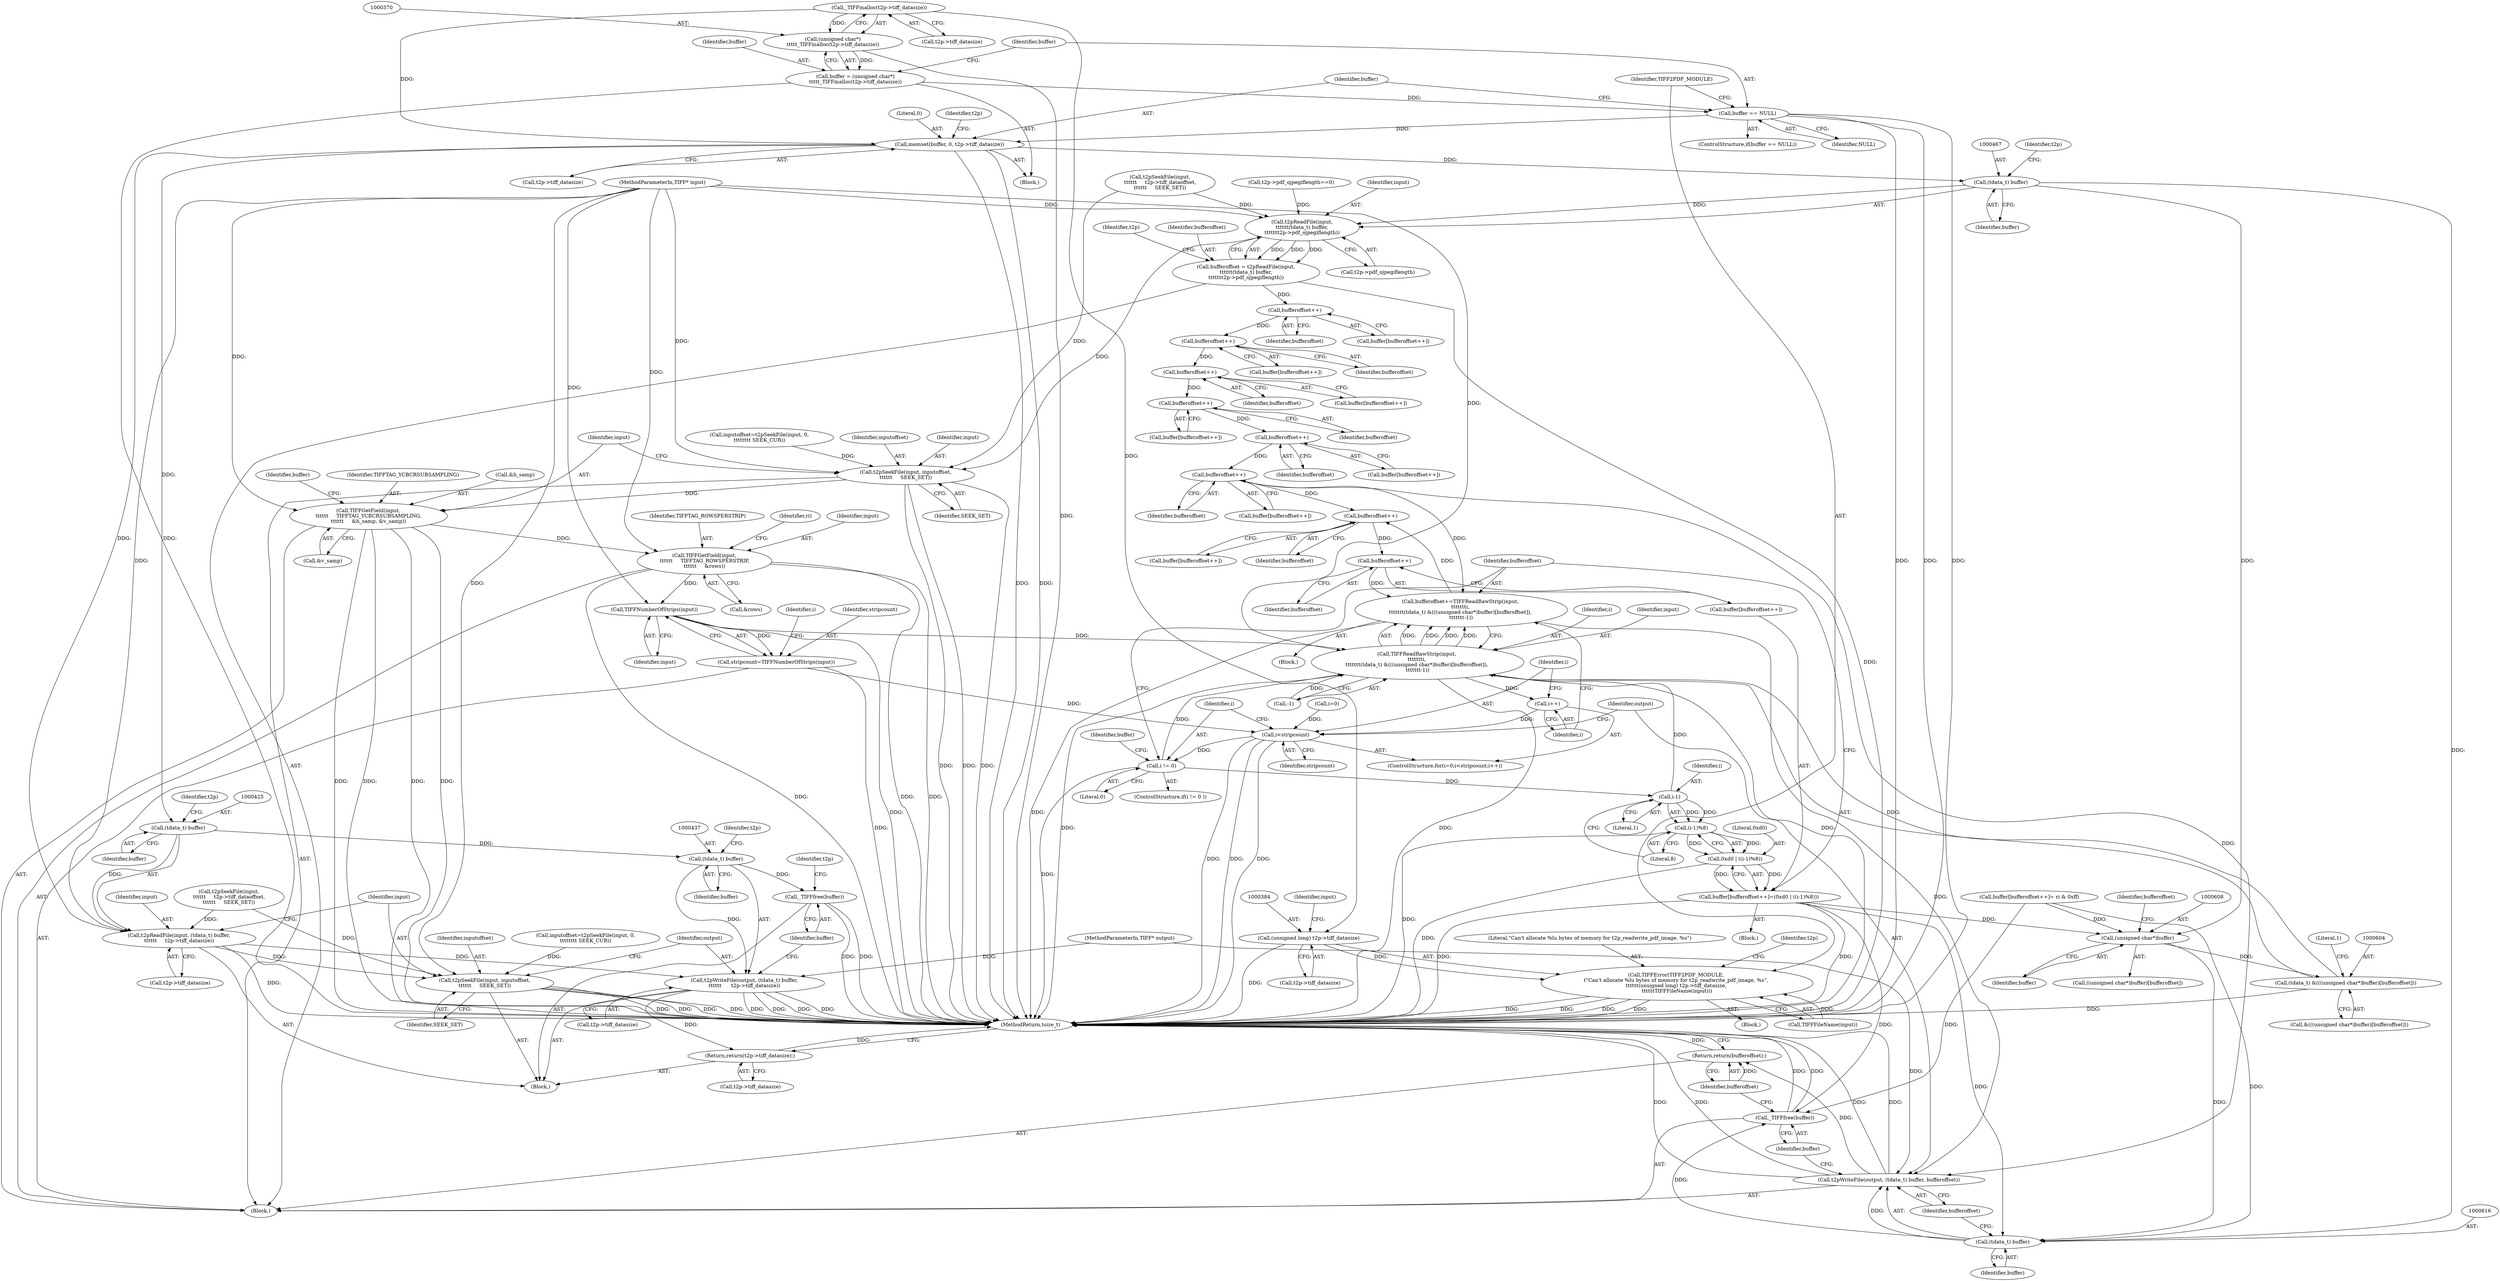 digraph "0_libtiff_83a4b92815ea04969d494416eaae3d4c6b338e4a#diff-c8b4b355f9b5c06d585b23138e1c185f_4@API" {
"1000371" [label="(Call,_TIFFmalloc(t2p->tiff_datasize))"];
"1000369" [label="(Call,(unsigned char*)\n\t\t\t\t\t_TIFFmalloc(t2p->tiff_datasize))"];
"1000367" [label="(Call,buffer = (unsigned char*)\n\t\t\t\t\t_TIFFmalloc(t2p->tiff_datasize))"];
"1000376" [label="(Call,buffer == NULL)"];
"1000397" [label="(Call,memset(buffer, 0, t2p->tiff_datasize))"];
"1000424" [label="(Call,(tdata_t) buffer)"];
"1000422" [label="(Call,t2pReadFile(input, (tdata_t) buffer,\n\t\t\t\t\t\t     t2p->tiff_datasize))"];
"1000430" [label="(Call,t2pSeekFile(input, inputoffset,\n\t\t\t\t\t\t     SEEK_SET))"];
"1000434" [label="(Call,t2pWriteFile(output, (tdata_t) buffer,\n\t\t\t\t\t\t      t2p->tiff_datasize))"];
"1000444" [label="(Return,return(t2p->tiff_datasize);)"];
"1000436" [label="(Call,(tdata_t) buffer)"];
"1000442" [label="(Call,_TIFFfree(buffer))"];
"1000466" [label="(Call,(tdata_t) buffer)"];
"1000464" [label="(Call,t2pReadFile(input,\n\t\t\t\t\t\t(tdata_t) buffer,\n\t\t\t\t\t\tt2p->pdf_ojpegiflength))"];
"1000462" [label="(Call,bufferoffset = t2pReadFile(input,\n\t\t\t\t\t\t(tdata_t) buffer,\n\t\t\t\t\t\tt2p->pdf_ojpegiflength))"];
"1000491" [label="(Call,bufferoffset++)"];
"1000497" [label="(Call,bufferoffset++)"];
"1000503" [label="(Call,bufferoffset++)"];
"1000509" [label="(Call,bufferoffset++)"];
"1000546" [label="(Call,bufferoffset++)"];
"1000556" [label="(Call,bufferoffset++)"];
"1000583" [label="(Call,bufferoffset++)"];
"1000589" [label="(Call,bufferoffset++)"];
"1000598" [label="(Call,bufferoffset+=TIFFReadRawStrip(input, \n\t\t\t\t\t\t\ti, \n\t\t\t\t\t\t\t(tdata_t) &(((unsigned char*)buffer)[bufferoffset]), \n\t\t\t\t\t\t\t-1))"];
"1000613" [label="(Call,t2pWriteFile(output, (tdata_t) buffer, bufferoffset))"];
"1000621" [label="(Return,return(bufferoffset);)"];
"1000477" [label="(Call,t2pSeekFile(input, inputoffset,\n\t\t\t\t\t\t     SEEK_SET))"];
"1000481" [label="(Call,TIFFGetField(input,\n\t\t\t\t\t\t     TIFFTAG_YCBCRSUBSAMPLING,\n\t\t\t\t\t\t     &h_samp, &v_samp))"];
"1000529" [label="(Call,TIFFGetField(input,\n\t\t\t\t\t\t     TIFFTAG_ROWSPERSTRIP,\n\t\t\t\t\t\t     &rows))"];
"1000563" [label="(Call,TIFFNumberOfStrips(input))"];
"1000561" [label="(Call,stripcount=TIFFNumberOfStrips(input))"];
"1000569" [label="(Call,i<stripcount)"];
"1000576" [label="(Call,i != 0)"];
"1000594" [label="(Call,i-1)"];
"1000593" [label="(Call,(i-1)%8)"];
"1000591" [label="(Call,0xd0 | ((i-1)%8))"];
"1000586" [label="(Call,buffer[bufferoffset++]=(0xd0 | ((i-1)%8)))"];
"1000607" [label="(Call,(unsigned char*)buffer)"];
"1000603" [label="(Call,(tdata_t) &(((unsigned char*)buffer)[bufferoffset]))"];
"1000600" [label="(Call,TIFFReadRawStrip(input, \n\t\t\t\t\t\t\ti, \n\t\t\t\t\t\t\t(tdata_t) &(((unsigned char*)buffer)[bufferoffset]), \n\t\t\t\t\t\t\t-1))"];
"1000572" [label="(Call,i++)"];
"1000615" [label="(Call,(tdata_t) buffer)"];
"1000619" [label="(Call,_TIFFfree(buffer))"];
"1000383" [label="(Call,(unsigned long) t2p->tiff_datasize)"];
"1000380" [label="(Call,TIFFError(TIFF2PDF_MODULE, \n\t\"Can't allocate %lu bytes of memory for t2p_readwrite_pdf_image, %s\", \n\t\t\t\t\t\t(unsigned long) t2p->tiff_datasize, \n\t\t\t\t\t\tTIFFFileName(input)))"];
"1000561" [label="(Call,stripcount=TIFFNumberOfStrips(input))"];
"1000482" [label="(Identifier,input)"];
"1000382" [label="(Literal,\"Can't allocate %lu bytes of memory for t2p_readwrite_pdf_image, %s\")"];
"1000477" [label="(Call,t2pSeekFile(input, inputoffset,\n\t\t\t\t\t\t     SEEK_SET))"];
"1000509" [label="(Call,bufferoffset++)"];
"1000464" [label="(Call,t2pReadFile(input,\n\t\t\t\t\t\t(tdata_t) buffer,\n\t\t\t\t\t\tt2p->pdf_ojpegiflength))"];
"1000469" [label="(Call,t2p->pdf_ojpegiflength)"];
"1000547" [label="(Identifier,bufferoffset)"];
"1000371" [label="(Call,_TIFFmalloc(t2p->tiff_datasize))"];
"1000375" [label="(ControlStructure,if(buffer == NULL))"];
"1000595" [label="(Identifier,i)"];
"1000449" [label="(Block,)"];
"1000590" [label="(Identifier,bufferoffset)"];
"1000622" [label="(Identifier,bufferoffset)"];
"1000582" [label="(Identifier,buffer)"];
"1000376" [label="(Call,buffer == NULL)"];
"1000573" [label="(Identifier,i)"];
"1000495" [label="(Call,buffer[bufferoffset++])"];
"1000383" [label="(Call,(unsigned long) t2p->tiff_datasize)"];
"1000577" [label="(Identifier,i)"];
"1000377" [label="(Identifier,buffer)"];
"1000470" [label="(Identifier,t2p)"];
"1000492" [label="(Identifier,bufferoffset)"];
"1000532" [label="(Call,&rows)"];
"1000586" [label="(Call,buffer[bufferoffset++]=(0xd0 | ((i-1)%8)))"];
"1000594" [label="(Call,i-1)"];
"1000601" [label="(Identifier,input)"];
"1000444" [label="(Return,return(t2p->tiff_datasize);)"];
"1000491" [label="(Call,bufferoffset++)"];
"1000436" [label="(Call,(tdata_t) buffer)"];
"1000614" [label="(Identifier,output)"];
"1000615" [label="(Call,(tdata_t) buffer)"];
"1000433" [label="(Identifier,SEEK_SET)"];
"1000591" [label="(Call,0xd0 | ((i-1)%8))"];
"1000466" [label="(Call,(tdata_t) buffer)"];
"1000479" [label="(Identifier,inputoffset)"];
"1000605" [label="(Call,&(((unsigned char*)buffer)[bufferoffset]))"];
"1000504" [label="(Identifier,bufferoffset)"];
"1000530" [label="(Identifier,input)"];
"1000620" [label="(Identifier,buffer)"];
"1000611" [label="(Call,-1)"];
"1000583" [label="(Call,bufferoffset++)"];
"1000435" [label="(Identifier,output)"];
"1000587" [label="(Call,buffer[bufferoffset++])"];
"1000478" [label="(Identifier,input)"];
"1000498" [label="(Identifier,bufferoffset)"];
"1000565" [label="(ControlStructure,for(i=0;i<stripcount;i++))"];
"1000569" [label="(Call,i<stripcount)"];
"1000597" [label="(Literal,8)"];
"1000603" [label="(Call,(tdata_t) &(((unsigned char*)buffer)[bufferoffset]))"];
"1000422" [label="(Call,t2pReadFile(input, (tdata_t) buffer,\n\t\t\t\t\t\t     t2p->tiff_datasize))"];
"1000428" [label="(Identifier,t2p)"];
"1000432" [label="(Identifier,inputoffset)"];
"1000531" [label="(Identifier,TIFFTAG_ROWSPERSTRIP)"];
"1000483" [label="(Identifier,TIFFTAG_YCBCRSUBSAMPLING)"];
"1000434" [label="(Call,t2pWriteFile(output, (tdata_t) buffer,\n\t\t\t\t\t\t      t2p->tiff_datasize))"];
"1000389" [label="(Identifier,input)"];
"1000581" [label="(Call,buffer[bufferoffset++])"];
"1000575" [label="(ControlStructure,if(i != 0 ))"];
"1000450" [label="(Call,inputoffset=t2pSeekFile(input, 0,\n\t\t\t\t\t\t\t\t SEEK_CUR))"];
"1000366" [label="(Block,)"];
"1000546" [label="(Call,bufferoffset++)"];
"1000607" [label="(Call,(unsigned char*)buffer)"];
"1000481" [label="(Call,TIFFGetField(input,\n\t\t\t\t\t\t     TIFFTAG_YCBCRSUBSAMPLING,\n\t\t\t\t\t\t     &h_samp, &v_samp))"];
"1000618" [label="(Identifier,bufferoffset)"];
"1000535" [label="(Identifier,ri)"];
"1000617" [label="(Identifier,buffer)"];
"1000593" [label="(Call,(i-1)%8)"];
"1000613" [label="(Call,t2pWriteFile(output, (tdata_t) buffer, bufferoffset))"];
"1000589" [label="(Call,bufferoffset++)"];
"1000430" [label="(Call,t2pSeekFile(input, inputoffset,\n\t\t\t\t\t\t     SEEK_SET))"];
"1001945" [label="(MethodReturn,tsize_t)"];
"1000474" [label="(Identifier,t2p)"];
"1000438" [label="(Identifier,buffer)"];
"1000105" [label="(MethodParameterIn,TIFF* input)"];
"1000446" [label="(Identifier,t2p)"];
"1000497" [label="(Call,bufferoffset++)"];
"1000571" [label="(Identifier,stripcount)"];
"1000385" [label="(Call,t2p->tiff_datasize)"];
"1000529" [label="(Call,TIFFGetField(input,\n\t\t\t\t\t\t     TIFFTAG_ROWSPERSTRIP,\n\t\t\t\t\t\t     &rows))"];
"1000463" [label="(Identifier,bufferoffset)"];
"1000439" [label="(Call,t2p->tiff_datasize)"];
"1000443" [label="(Identifier,buffer)"];
"1000507" [label="(Call,buffer[bufferoffset++])"];
"1000368" [label="(Identifier,buffer)"];
"1000106" [label="(MethodParameterIn,TIFF* output)"];
"1000486" [label="(Call,&v_samp)"];
"1000392" [label="(Identifier,t2p)"];
"1000579" [label="(Block,)"];
"1000599" [label="(Identifier,bufferoffset)"];
"1000380" [label="(Call,TIFFError(TIFF2PDF_MODULE, \n\t\"Can't allocate %lu bytes of memory for t2p_readwrite_pdf_image, %s\", \n\t\t\t\t\t\t(unsigned long) t2p->tiff_datasize, \n\t\t\t\t\t\tTIFFFileName(input)))"];
"1000564" [label="(Identifier,input)"];
"1000426" [label="(Identifier,buffer)"];
"1000578" [label="(Literal,0)"];
"1000570" [label="(Identifier,i)"];
"1000431" [label="(Identifier,input)"];
"1000379" [label="(Block,)"];
"1000406" [label="(Identifier,t2p)"];
"1000510" [label="(Identifier,bufferoffset)"];
"1000489" [label="(Call,buffer[bufferoffset++])"];
"1000400" [label="(Call,t2p->tiff_datasize)"];
"1000442" [label="(Call,_TIFFfree(buffer))"];
"1000501" [label="(Call,buffer[bufferoffset++])"];
"1000576" [label="(Call,i != 0)"];
"1000609" [label="(Identifier,buffer)"];
"1000574" [label="(Block,)"];
"1000423" [label="(Identifier,input)"];
"1000397" [label="(Call,memset(buffer, 0, t2p->tiff_datasize))"];
"1000462" [label="(Call,bufferoffset = t2pReadFile(input,\n\t\t\t\t\t\t(tdata_t) buffer,\n\t\t\t\t\t\tt2p->pdf_ojpegiflength))"];
"1000584" [label="(Identifier,bufferoffset)"];
"1000468" [label="(Identifier,buffer)"];
"1000399" [label="(Literal,0)"];
"1000619" [label="(Call,_TIFFfree(buffer))"];
"1000503" [label="(Call,bufferoffset++)"];
"1000556" [label="(Call,bufferoffset++)"];
"1000456" [label="(Call,t2pSeekFile(input,\n\t\t\t\t\t\t     t2p->tiff_dataoffset,\n\t\t\t\t\t\t     SEEK_SET))"];
"1000563" [label="(Call,TIFFNumberOfStrips(input))"];
"1000600" [label="(Call,TIFFReadRawStrip(input, \n\t\t\t\t\t\t\ti, \n\t\t\t\t\t\t\t(tdata_t) &(((unsigned char*)buffer)[bufferoffset]), \n\t\t\t\t\t\t\t-1))"];
"1000410" [label="(Call,inputoffset=t2pSeekFile(input, 0,\n\t\t\t\t\t\t\t\t SEEK_CUR))"];
"1000465" [label="(Identifier,input)"];
"1000602" [label="(Identifier,i)"];
"1000557" [label="(Identifier,bufferoffset)"];
"1000554" [label="(Call,buffer[bufferoffset++])"];
"1000369" [label="(Call,(unsigned char*)\n\t\t\t\t\t_TIFFmalloc(t2p->tiff_datasize))"];
"1000440" [label="(Identifier,t2p)"];
"1000480" [label="(Identifier,SEEK_SET)"];
"1000424" [label="(Call,(tdata_t) buffer)"];
"1000427" [label="(Call,t2p->tiff_datasize)"];
"1000553" [label="(Call,buffer[bufferoffset++]= ri & 0xff)"];
"1000398" [label="(Identifier,buffer)"];
"1000388" [label="(Call,TIFFFileName(input))"];
"1000621" [label="(Return,return(bufferoffset);)"];
"1000562" [label="(Identifier,stripcount)"];
"1000367" [label="(Call,buffer = (unsigned char*)\n\t\t\t\t\t_TIFFmalloc(t2p->tiff_datasize))"];
"1000610" [label="(Identifier,bufferoffset)"];
"1000566" [label="(Call,i=0)"];
"1000598" [label="(Call,bufferoffset+=TIFFReadRawStrip(input, \n\t\t\t\t\t\t\ti, \n\t\t\t\t\t\t\t(tdata_t) &(((unsigned char*)buffer)[bufferoffset]), \n\t\t\t\t\t\t\t-1))"];
"1000544" [label="(Call,buffer[bufferoffset++])"];
"1000592" [label="(Literal,0xd0)"];
"1000606" [label="(Call,((unsigned char*)buffer)[bufferoffset])"];
"1000378" [label="(Identifier,NULL)"];
"1000596" [label="(Literal,1)"];
"1000372" [label="(Call,t2p->tiff_datasize)"];
"1000445" [label="(Call,t2p->tiff_datasize)"];
"1000381" [label="(Identifier,TIFF2PDF_MODULE)"];
"1000404" [label="(Call,t2p->pdf_ojpegiflength==0)"];
"1000612" [label="(Literal,1)"];
"1000484" [label="(Call,&h_samp)"];
"1000567" [label="(Identifier,i)"];
"1000416" [label="(Call,t2pSeekFile(input,\n\t\t\t\t\t\t     t2p->tiff_dataoffset,\n\t\t\t\t\t\t     SEEK_SET))"];
"1000572" [label="(Call,i++)"];
"1000409" [label="(Block,)"];
"1000490" [label="(Identifier,buffer)"];
"1000371" -> "1000369"  [label="AST: "];
"1000371" -> "1000372"  [label="CFG: "];
"1000372" -> "1000371"  [label="AST: "];
"1000369" -> "1000371"  [label="CFG: "];
"1000371" -> "1000369"  [label="DDG: "];
"1000371" -> "1000383"  [label="DDG: "];
"1000371" -> "1000397"  [label="DDG: "];
"1000369" -> "1000367"  [label="AST: "];
"1000370" -> "1000369"  [label="AST: "];
"1000367" -> "1000369"  [label="CFG: "];
"1000369" -> "1001945"  [label="DDG: "];
"1000369" -> "1000367"  [label="DDG: "];
"1000367" -> "1000366"  [label="AST: "];
"1000368" -> "1000367"  [label="AST: "];
"1000377" -> "1000367"  [label="CFG: "];
"1000367" -> "1001945"  [label="DDG: "];
"1000367" -> "1000376"  [label="DDG: "];
"1000376" -> "1000375"  [label="AST: "];
"1000376" -> "1000378"  [label="CFG: "];
"1000377" -> "1000376"  [label="AST: "];
"1000378" -> "1000376"  [label="AST: "];
"1000381" -> "1000376"  [label="CFG: "];
"1000398" -> "1000376"  [label="CFG: "];
"1000376" -> "1001945"  [label="DDG: "];
"1000376" -> "1001945"  [label="DDG: "];
"1000376" -> "1001945"  [label="DDG: "];
"1000376" -> "1000397"  [label="DDG: "];
"1000397" -> "1000366"  [label="AST: "];
"1000397" -> "1000400"  [label="CFG: "];
"1000398" -> "1000397"  [label="AST: "];
"1000399" -> "1000397"  [label="AST: "];
"1000400" -> "1000397"  [label="AST: "];
"1000406" -> "1000397"  [label="CFG: "];
"1000397" -> "1001945"  [label="DDG: "];
"1000397" -> "1001945"  [label="DDG: "];
"1000397" -> "1000424"  [label="DDG: "];
"1000397" -> "1000422"  [label="DDG: "];
"1000397" -> "1000466"  [label="DDG: "];
"1000424" -> "1000422"  [label="AST: "];
"1000424" -> "1000426"  [label="CFG: "];
"1000425" -> "1000424"  [label="AST: "];
"1000426" -> "1000424"  [label="AST: "];
"1000428" -> "1000424"  [label="CFG: "];
"1000424" -> "1000422"  [label="DDG: "];
"1000424" -> "1000436"  [label="DDG: "];
"1000422" -> "1000409"  [label="AST: "];
"1000422" -> "1000427"  [label="CFG: "];
"1000423" -> "1000422"  [label="AST: "];
"1000427" -> "1000422"  [label="AST: "];
"1000431" -> "1000422"  [label="CFG: "];
"1000422" -> "1001945"  [label="DDG: "];
"1000416" -> "1000422"  [label="DDG: "];
"1000105" -> "1000422"  [label="DDG: "];
"1000422" -> "1000430"  [label="DDG: "];
"1000422" -> "1000434"  [label="DDG: "];
"1000430" -> "1000409"  [label="AST: "];
"1000430" -> "1000433"  [label="CFG: "];
"1000431" -> "1000430"  [label="AST: "];
"1000432" -> "1000430"  [label="AST: "];
"1000433" -> "1000430"  [label="AST: "];
"1000435" -> "1000430"  [label="CFG: "];
"1000430" -> "1001945"  [label="DDG: "];
"1000430" -> "1001945"  [label="DDG: "];
"1000430" -> "1001945"  [label="DDG: "];
"1000430" -> "1001945"  [label="DDG: "];
"1000105" -> "1000430"  [label="DDG: "];
"1000410" -> "1000430"  [label="DDG: "];
"1000416" -> "1000430"  [label="DDG: "];
"1000434" -> "1000409"  [label="AST: "];
"1000434" -> "1000439"  [label="CFG: "];
"1000435" -> "1000434"  [label="AST: "];
"1000436" -> "1000434"  [label="AST: "];
"1000439" -> "1000434"  [label="AST: "];
"1000443" -> "1000434"  [label="CFG: "];
"1000434" -> "1001945"  [label="DDG: "];
"1000434" -> "1001945"  [label="DDG: "];
"1000434" -> "1001945"  [label="DDG: "];
"1000434" -> "1001945"  [label="DDG: "];
"1000106" -> "1000434"  [label="DDG: "];
"1000436" -> "1000434"  [label="DDG: "];
"1000434" -> "1000444"  [label="DDG: "];
"1000444" -> "1000409"  [label="AST: "];
"1000444" -> "1000445"  [label="CFG: "];
"1000445" -> "1000444"  [label="AST: "];
"1001945" -> "1000444"  [label="CFG: "];
"1000444" -> "1001945"  [label="DDG: "];
"1000436" -> "1000438"  [label="CFG: "];
"1000437" -> "1000436"  [label="AST: "];
"1000438" -> "1000436"  [label="AST: "];
"1000440" -> "1000436"  [label="CFG: "];
"1000436" -> "1000442"  [label="DDG: "];
"1000442" -> "1000409"  [label="AST: "];
"1000442" -> "1000443"  [label="CFG: "];
"1000443" -> "1000442"  [label="AST: "];
"1000446" -> "1000442"  [label="CFG: "];
"1000442" -> "1001945"  [label="DDG: "];
"1000442" -> "1001945"  [label="DDG: "];
"1000466" -> "1000464"  [label="AST: "];
"1000466" -> "1000468"  [label="CFG: "];
"1000467" -> "1000466"  [label="AST: "];
"1000468" -> "1000466"  [label="AST: "];
"1000470" -> "1000466"  [label="CFG: "];
"1000466" -> "1000464"  [label="DDG: "];
"1000466" -> "1000607"  [label="DDG: "];
"1000466" -> "1000615"  [label="DDG: "];
"1000464" -> "1000462"  [label="AST: "];
"1000464" -> "1000469"  [label="CFG: "];
"1000465" -> "1000464"  [label="AST: "];
"1000469" -> "1000464"  [label="AST: "];
"1000462" -> "1000464"  [label="CFG: "];
"1000464" -> "1000462"  [label="DDG: "];
"1000464" -> "1000462"  [label="DDG: "];
"1000464" -> "1000462"  [label="DDG: "];
"1000456" -> "1000464"  [label="DDG: "];
"1000105" -> "1000464"  [label="DDG: "];
"1000404" -> "1000464"  [label="DDG: "];
"1000464" -> "1000477"  [label="DDG: "];
"1000462" -> "1000449"  [label="AST: "];
"1000463" -> "1000462"  [label="AST: "];
"1000474" -> "1000462"  [label="CFG: "];
"1000462" -> "1001945"  [label="DDG: "];
"1000462" -> "1000491"  [label="DDG: "];
"1000491" -> "1000489"  [label="AST: "];
"1000491" -> "1000492"  [label="CFG: "];
"1000492" -> "1000491"  [label="AST: "];
"1000489" -> "1000491"  [label="CFG: "];
"1000491" -> "1000497"  [label="DDG: "];
"1000497" -> "1000495"  [label="AST: "];
"1000497" -> "1000498"  [label="CFG: "];
"1000498" -> "1000497"  [label="AST: "];
"1000495" -> "1000497"  [label="CFG: "];
"1000497" -> "1000503"  [label="DDG: "];
"1000503" -> "1000501"  [label="AST: "];
"1000503" -> "1000504"  [label="CFG: "];
"1000504" -> "1000503"  [label="AST: "];
"1000501" -> "1000503"  [label="CFG: "];
"1000503" -> "1000509"  [label="DDG: "];
"1000509" -> "1000507"  [label="AST: "];
"1000509" -> "1000510"  [label="CFG: "];
"1000510" -> "1000509"  [label="AST: "];
"1000507" -> "1000509"  [label="CFG: "];
"1000509" -> "1000546"  [label="DDG: "];
"1000546" -> "1000544"  [label="AST: "];
"1000546" -> "1000547"  [label="CFG: "];
"1000547" -> "1000546"  [label="AST: "];
"1000544" -> "1000546"  [label="CFG: "];
"1000546" -> "1000556"  [label="DDG: "];
"1000556" -> "1000554"  [label="AST: "];
"1000556" -> "1000557"  [label="CFG: "];
"1000557" -> "1000556"  [label="AST: "];
"1000554" -> "1000556"  [label="CFG: "];
"1000556" -> "1000583"  [label="DDG: "];
"1000556" -> "1000598"  [label="DDG: "];
"1000556" -> "1000613"  [label="DDG: "];
"1000583" -> "1000581"  [label="AST: "];
"1000583" -> "1000584"  [label="CFG: "];
"1000584" -> "1000583"  [label="AST: "];
"1000581" -> "1000583"  [label="CFG: "];
"1000598" -> "1000583"  [label="DDG: "];
"1000583" -> "1000589"  [label="DDG: "];
"1000589" -> "1000587"  [label="AST: "];
"1000589" -> "1000590"  [label="CFG: "];
"1000590" -> "1000589"  [label="AST: "];
"1000587" -> "1000589"  [label="CFG: "];
"1000589" -> "1000598"  [label="DDG: "];
"1000598" -> "1000574"  [label="AST: "];
"1000598" -> "1000600"  [label="CFG: "];
"1000599" -> "1000598"  [label="AST: "];
"1000600" -> "1000598"  [label="AST: "];
"1000573" -> "1000598"  [label="CFG: "];
"1000598" -> "1001945"  [label="DDG: "];
"1000600" -> "1000598"  [label="DDG: "];
"1000600" -> "1000598"  [label="DDG: "];
"1000600" -> "1000598"  [label="DDG: "];
"1000600" -> "1000598"  [label="DDG: "];
"1000598" -> "1000613"  [label="DDG: "];
"1000613" -> "1000449"  [label="AST: "];
"1000613" -> "1000618"  [label="CFG: "];
"1000614" -> "1000613"  [label="AST: "];
"1000615" -> "1000613"  [label="AST: "];
"1000618" -> "1000613"  [label="AST: "];
"1000620" -> "1000613"  [label="CFG: "];
"1000613" -> "1001945"  [label="DDG: "];
"1000613" -> "1001945"  [label="DDG: "];
"1000613" -> "1001945"  [label="DDG: "];
"1000613" -> "1001945"  [label="DDG: "];
"1000106" -> "1000613"  [label="DDG: "];
"1000615" -> "1000613"  [label="DDG: "];
"1000613" -> "1000621"  [label="DDG: "];
"1000621" -> "1000449"  [label="AST: "];
"1000621" -> "1000622"  [label="CFG: "];
"1000622" -> "1000621"  [label="AST: "];
"1001945" -> "1000621"  [label="CFG: "];
"1000621" -> "1001945"  [label="DDG: "];
"1000622" -> "1000621"  [label="DDG: "];
"1000477" -> "1000449"  [label="AST: "];
"1000477" -> "1000480"  [label="CFG: "];
"1000478" -> "1000477"  [label="AST: "];
"1000479" -> "1000477"  [label="AST: "];
"1000480" -> "1000477"  [label="AST: "];
"1000482" -> "1000477"  [label="CFG: "];
"1000477" -> "1001945"  [label="DDG: "];
"1000477" -> "1001945"  [label="DDG: "];
"1000477" -> "1001945"  [label="DDG: "];
"1000105" -> "1000477"  [label="DDG: "];
"1000450" -> "1000477"  [label="DDG: "];
"1000456" -> "1000477"  [label="DDG: "];
"1000477" -> "1000481"  [label="DDG: "];
"1000481" -> "1000449"  [label="AST: "];
"1000481" -> "1000486"  [label="CFG: "];
"1000482" -> "1000481"  [label="AST: "];
"1000483" -> "1000481"  [label="AST: "];
"1000484" -> "1000481"  [label="AST: "];
"1000486" -> "1000481"  [label="AST: "];
"1000490" -> "1000481"  [label="CFG: "];
"1000481" -> "1001945"  [label="DDG: "];
"1000481" -> "1001945"  [label="DDG: "];
"1000481" -> "1001945"  [label="DDG: "];
"1000481" -> "1001945"  [label="DDG: "];
"1000105" -> "1000481"  [label="DDG: "];
"1000481" -> "1000529"  [label="DDG: "];
"1000529" -> "1000449"  [label="AST: "];
"1000529" -> "1000532"  [label="CFG: "];
"1000530" -> "1000529"  [label="AST: "];
"1000531" -> "1000529"  [label="AST: "];
"1000532" -> "1000529"  [label="AST: "];
"1000535" -> "1000529"  [label="CFG: "];
"1000529" -> "1001945"  [label="DDG: "];
"1000529" -> "1001945"  [label="DDG: "];
"1000529" -> "1001945"  [label="DDG: "];
"1000105" -> "1000529"  [label="DDG: "];
"1000529" -> "1000563"  [label="DDG: "];
"1000563" -> "1000561"  [label="AST: "];
"1000563" -> "1000564"  [label="CFG: "];
"1000564" -> "1000563"  [label="AST: "];
"1000561" -> "1000563"  [label="CFG: "];
"1000563" -> "1001945"  [label="DDG: "];
"1000563" -> "1000561"  [label="DDG: "];
"1000105" -> "1000563"  [label="DDG: "];
"1000563" -> "1000600"  [label="DDG: "];
"1000561" -> "1000449"  [label="AST: "];
"1000562" -> "1000561"  [label="AST: "];
"1000567" -> "1000561"  [label="CFG: "];
"1000561" -> "1001945"  [label="DDG: "];
"1000561" -> "1000569"  [label="DDG: "];
"1000569" -> "1000565"  [label="AST: "];
"1000569" -> "1000571"  [label="CFG: "];
"1000570" -> "1000569"  [label="AST: "];
"1000571" -> "1000569"  [label="AST: "];
"1000577" -> "1000569"  [label="CFG: "];
"1000614" -> "1000569"  [label="CFG: "];
"1000569" -> "1001945"  [label="DDG: "];
"1000569" -> "1001945"  [label="DDG: "];
"1000569" -> "1001945"  [label="DDG: "];
"1000566" -> "1000569"  [label="DDG: "];
"1000572" -> "1000569"  [label="DDG: "];
"1000569" -> "1000576"  [label="DDG: "];
"1000576" -> "1000575"  [label="AST: "];
"1000576" -> "1000578"  [label="CFG: "];
"1000577" -> "1000576"  [label="AST: "];
"1000578" -> "1000576"  [label="AST: "];
"1000582" -> "1000576"  [label="CFG: "];
"1000599" -> "1000576"  [label="CFG: "];
"1000576" -> "1001945"  [label="DDG: "];
"1000576" -> "1000594"  [label="DDG: "];
"1000576" -> "1000600"  [label="DDG: "];
"1000594" -> "1000593"  [label="AST: "];
"1000594" -> "1000596"  [label="CFG: "];
"1000595" -> "1000594"  [label="AST: "];
"1000596" -> "1000594"  [label="AST: "];
"1000597" -> "1000594"  [label="CFG: "];
"1000594" -> "1000593"  [label="DDG: "];
"1000594" -> "1000593"  [label="DDG: "];
"1000594" -> "1000600"  [label="DDG: "];
"1000593" -> "1000591"  [label="AST: "];
"1000593" -> "1000597"  [label="CFG: "];
"1000597" -> "1000593"  [label="AST: "];
"1000591" -> "1000593"  [label="CFG: "];
"1000593" -> "1001945"  [label="DDG: "];
"1000593" -> "1000591"  [label="DDG: "];
"1000593" -> "1000591"  [label="DDG: "];
"1000591" -> "1000586"  [label="AST: "];
"1000592" -> "1000591"  [label="AST: "];
"1000586" -> "1000591"  [label="CFG: "];
"1000591" -> "1001945"  [label="DDG: "];
"1000591" -> "1000586"  [label="DDG: "];
"1000591" -> "1000586"  [label="DDG: "];
"1000586" -> "1000579"  [label="AST: "];
"1000587" -> "1000586"  [label="AST: "];
"1000599" -> "1000586"  [label="CFG: "];
"1000586" -> "1001945"  [label="DDG: "];
"1000586" -> "1001945"  [label="DDG: "];
"1000586" -> "1000607"  [label="DDG: "];
"1000586" -> "1000615"  [label="DDG: "];
"1000586" -> "1000619"  [label="DDG: "];
"1000607" -> "1000606"  [label="AST: "];
"1000607" -> "1000609"  [label="CFG: "];
"1000608" -> "1000607"  [label="AST: "];
"1000609" -> "1000607"  [label="AST: "];
"1000610" -> "1000607"  [label="CFG: "];
"1000607" -> "1000603"  [label="DDG: "];
"1000553" -> "1000607"  [label="DDG: "];
"1000607" -> "1000615"  [label="DDG: "];
"1000603" -> "1000600"  [label="AST: "];
"1000603" -> "1000605"  [label="CFG: "];
"1000604" -> "1000603"  [label="AST: "];
"1000605" -> "1000603"  [label="AST: "];
"1000612" -> "1000603"  [label="CFG: "];
"1000603" -> "1001945"  [label="DDG: "];
"1000603" -> "1000600"  [label="DDG: "];
"1000600" -> "1000611"  [label="CFG: "];
"1000601" -> "1000600"  [label="AST: "];
"1000602" -> "1000600"  [label="AST: "];
"1000611" -> "1000600"  [label="AST: "];
"1000600" -> "1001945"  [label="DDG: "];
"1000600" -> "1001945"  [label="DDG: "];
"1000600" -> "1001945"  [label="DDG: "];
"1000600" -> "1000572"  [label="DDG: "];
"1000105" -> "1000600"  [label="DDG: "];
"1000611" -> "1000600"  [label="DDG: "];
"1000572" -> "1000565"  [label="AST: "];
"1000572" -> "1000573"  [label="CFG: "];
"1000573" -> "1000572"  [label="AST: "];
"1000570" -> "1000572"  [label="CFG: "];
"1000615" -> "1000617"  [label="CFG: "];
"1000616" -> "1000615"  [label="AST: "];
"1000617" -> "1000615"  [label="AST: "];
"1000618" -> "1000615"  [label="CFG: "];
"1000553" -> "1000615"  [label="DDG: "];
"1000615" -> "1000619"  [label="DDG: "];
"1000619" -> "1000449"  [label="AST: "];
"1000619" -> "1000620"  [label="CFG: "];
"1000620" -> "1000619"  [label="AST: "];
"1000622" -> "1000619"  [label="CFG: "];
"1000619" -> "1001945"  [label="DDG: "];
"1000619" -> "1001945"  [label="DDG: "];
"1000553" -> "1000619"  [label="DDG: "];
"1000383" -> "1000380"  [label="AST: "];
"1000383" -> "1000385"  [label="CFG: "];
"1000384" -> "1000383"  [label="AST: "];
"1000385" -> "1000383"  [label="AST: "];
"1000389" -> "1000383"  [label="CFG: "];
"1000383" -> "1001945"  [label="DDG: "];
"1000383" -> "1000380"  [label="DDG: "];
"1000380" -> "1000379"  [label="AST: "];
"1000380" -> "1000388"  [label="CFG: "];
"1000381" -> "1000380"  [label="AST: "];
"1000382" -> "1000380"  [label="AST: "];
"1000388" -> "1000380"  [label="AST: "];
"1000392" -> "1000380"  [label="CFG: "];
"1000380" -> "1001945"  [label="DDG: "];
"1000380" -> "1001945"  [label="DDG: "];
"1000380" -> "1001945"  [label="DDG: "];
"1000380" -> "1001945"  [label="DDG: "];
"1000388" -> "1000380"  [label="DDG: "];
}

